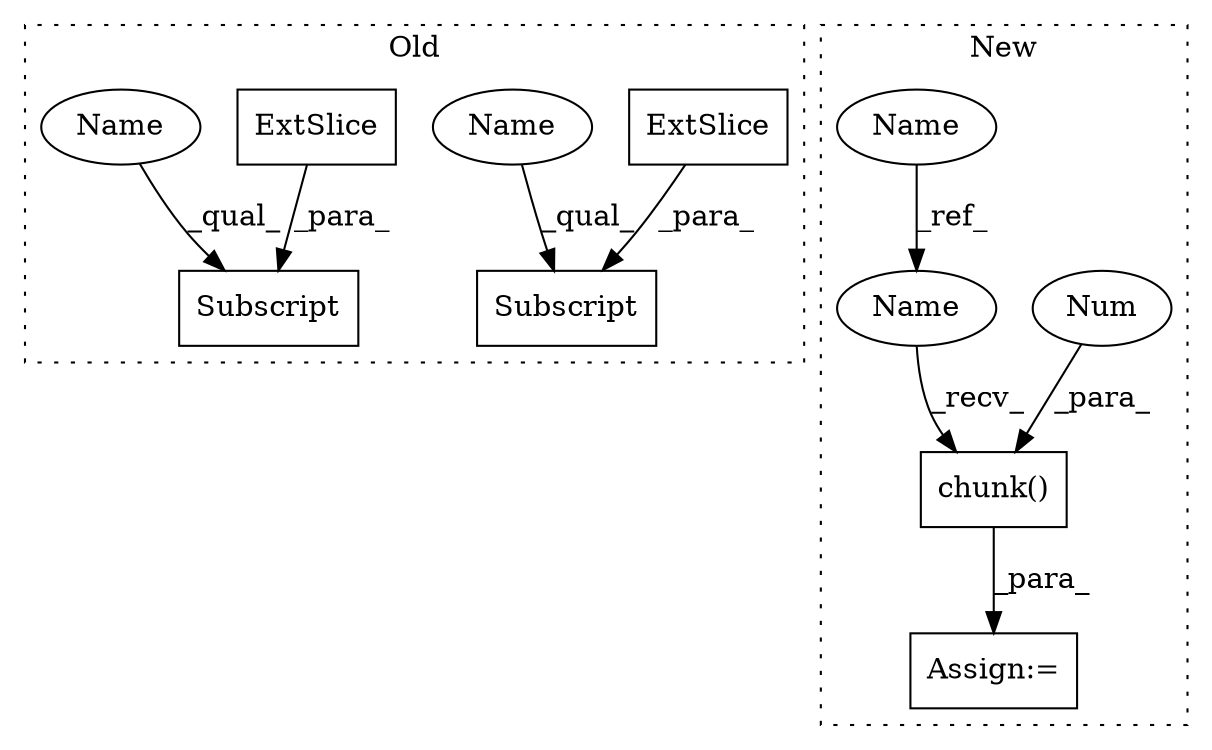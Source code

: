 digraph G {
subgraph cluster0 {
1 [label="ExtSlice" a="85" s="8840" l="1" shape="box"];
3 [label="Subscript" a="63" s="8840,0" l="8,0" shape="box"];
6 [label="Subscript" a="63" s="8931,0" l="9,0" shape="box"];
7 [label="ExtSlice" a="85" s="8931" l="1" shape="box"];
10 [label="Name" a="87" s="8931" l="1" shape="ellipse"];
11 [label="Name" a="87" s="8840" l="1" shape="ellipse"];
label = "Old";
style="dotted";
}
subgraph cluster1 {
2 [label="chunk()" a="75" s="9415,9427" l="8,1" shape="box"];
4 [label="Num" a="76" s="9423" l="1" shape="ellipse"];
5 [label="Name" a="87" s="9185" l="1" shape="ellipse"];
8 [label="Assign:=" a="68" s="9399" l="16" shape="box"];
9 [label="Name" a="87" s="9415" l="1" shape="ellipse"];
label = "New";
style="dotted";
}
1 -> 3 [label="_para_"];
2 -> 8 [label="_para_"];
4 -> 2 [label="_para_"];
5 -> 9 [label="_ref_"];
7 -> 6 [label="_para_"];
9 -> 2 [label="_recv_"];
10 -> 6 [label="_qual_"];
11 -> 3 [label="_qual_"];
}